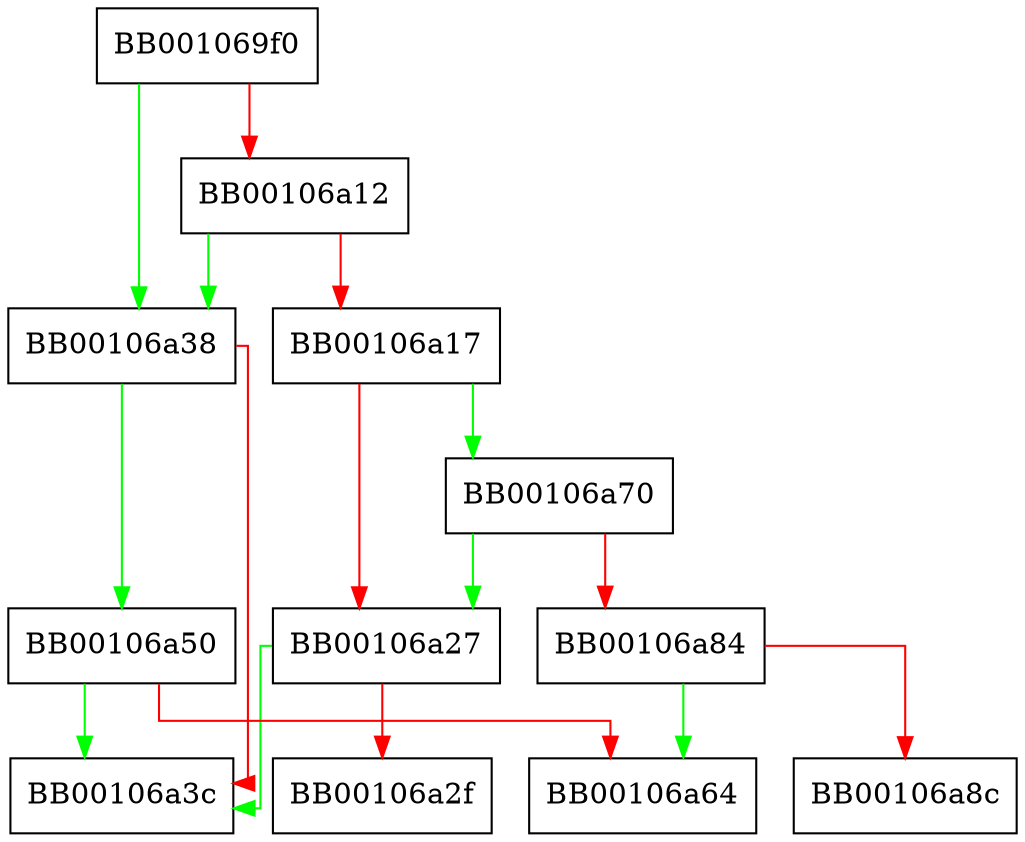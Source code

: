 digraph FUN_001069f0 {
  node [shape="box"];
  graph [splines=ortho];
  BB001069f0 -> BB00106a38 [color="green"];
  BB001069f0 -> BB00106a12 [color="red"];
  BB00106a12 -> BB00106a38 [color="green"];
  BB00106a12 -> BB00106a17 [color="red"];
  BB00106a17 -> BB00106a70 [color="green"];
  BB00106a17 -> BB00106a27 [color="red"];
  BB00106a27 -> BB00106a3c [color="green"];
  BB00106a27 -> BB00106a2f [color="red"];
  BB00106a38 -> BB00106a50 [color="green"];
  BB00106a38 -> BB00106a3c [color="red"];
  BB00106a50 -> BB00106a3c [color="green"];
  BB00106a50 -> BB00106a64 [color="red"];
  BB00106a70 -> BB00106a27 [color="green"];
  BB00106a70 -> BB00106a84 [color="red"];
  BB00106a84 -> BB00106a64 [color="green"];
  BB00106a84 -> BB00106a8c [color="red"];
}